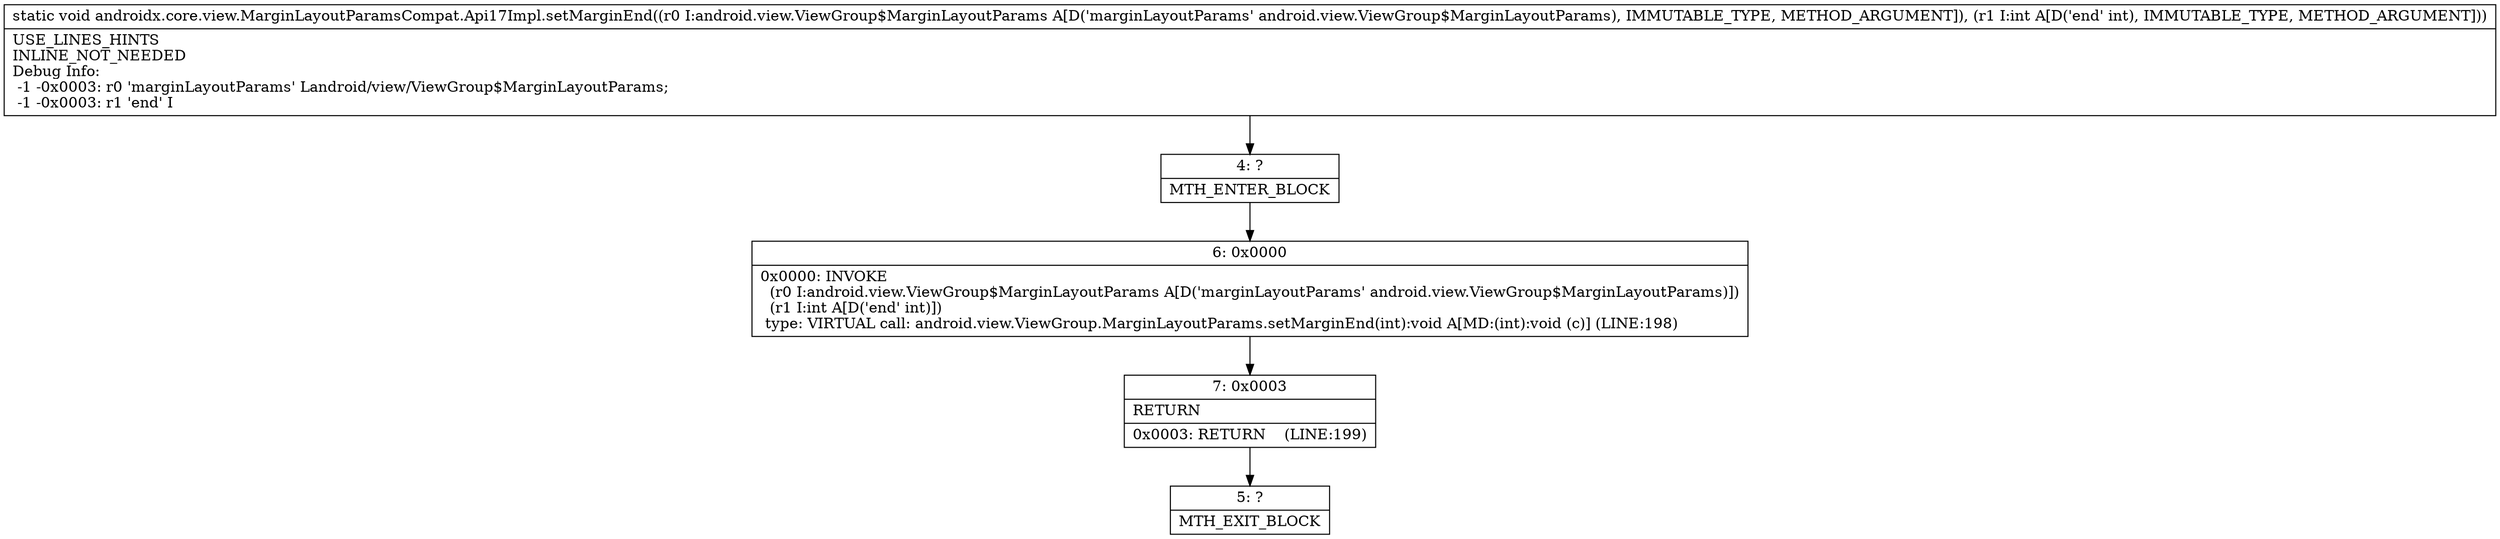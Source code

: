 digraph "CFG forandroidx.core.view.MarginLayoutParamsCompat.Api17Impl.setMarginEnd(Landroid\/view\/ViewGroup$MarginLayoutParams;I)V" {
Node_4 [shape=record,label="{4\:\ ?|MTH_ENTER_BLOCK\l}"];
Node_6 [shape=record,label="{6\:\ 0x0000|0x0000: INVOKE  \l  (r0 I:android.view.ViewGroup$MarginLayoutParams A[D('marginLayoutParams' android.view.ViewGroup$MarginLayoutParams)])\l  (r1 I:int A[D('end' int)])\l type: VIRTUAL call: android.view.ViewGroup.MarginLayoutParams.setMarginEnd(int):void A[MD:(int):void (c)] (LINE:198)\l}"];
Node_7 [shape=record,label="{7\:\ 0x0003|RETURN\l|0x0003: RETURN    (LINE:199)\l}"];
Node_5 [shape=record,label="{5\:\ ?|MTH_EXIT_BLOCK\l}"];
MethodNode[shape=record,label="{static void androidx.core.view.MarginLayoutParamsCompat.Api17Impl.setMarginEnd((r0 I:android.view.ViewGroup$MarginLayoutParams A[D('marginLayoutParams' android.view.ViewGroup$MarginLayoutParams), IMMUTABLE_TYPE, METHOD_ARGUMENT]), (r1 I:int A[D('end' int), IMMUTABLE_TYPE, METHOD_ARGUMENT]))  | USE_LINES_HINTS\lINLINE_NOT_NEEDED\lDebug Info:\l  \-1 \-0x0003: r0 'marginLayoutParams' Landroid\/view\/ViewGroup$MarginLayoutParams;\l  \-1 \-0x0003: r1 'end' I\l}"];
MethodNode -> Node_4;Node_4 -> Node_6;
Node_6 -> Node_7;
Node_7 -> Node_5;
}

